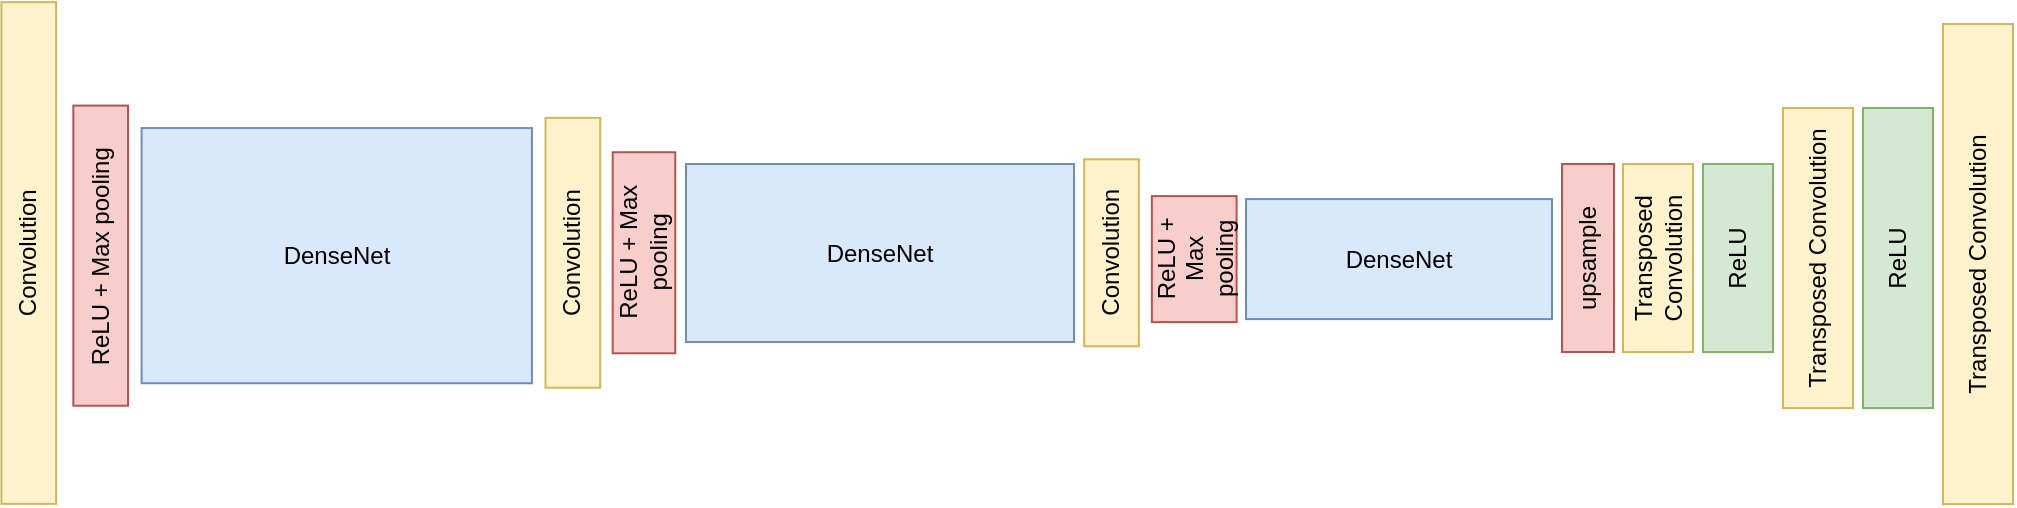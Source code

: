 <mxfile version="13.6.2" type="device"><diagram id="tsX4I9zio788OzQGE9cT" name="Page-1"><mxGraphModel dx="2368" dy="1904" grid="0" gridSize="10" guides="1" tooltips="1" connect="1" arrows="1" fold="1" page="1" pageScale="1" pageWidth="850" pageHeight="1100" math="0" shadow="0"><root><mxCell id="0"/><mxCell id="1" parent="0"/><mxCell id="qqnH8h9z3eJDxuLalcv8-14" value="DenseNet" style="rounded=0;whiteSpace=wrap;html=1;fillColor=#dae8fc;strokeColor=#6c8ebf;" parent="1" vertex="1"><mxGeometry x="104.81" y="83.024" width="195.158" height="127.598" as="geometry"/></mxCell><mxCell id="qqnH8h9z3eJDxuLalcv8-27" value="Convolution" style="rounded=0;whiteSpace=wrap;html=1;rotation=-90;fillColor=#fff2cc;strokeColor=#d6b656;" parent="1" vertex="1"><mxGeometry x="-77.039" y="131.825" width="250.844" height="27.35" as="geometry"/></mxCell><mxCell id="qqnH8h9z3eJDxuLalcv8-28" value="ReLU + Max pooling" style="rounded=0;whiteSpace=wrap;html=1;rotation=-90;fillColor=#f8cecc;strokeColor=#b85450;" parent="1" vertex="1"><mxGeometry x="9.301" y="133.148" width="150.064" height="27.35" as="geometry"/></mxCell><mxCell id="qqnH8h9z3eJDxuLalcv8-33" value="Convolution" style="rounded=0;whiteSpace=wrap;html=1;rotation=-90;fillColor=#fff2cc;strokeColor=#d6b656;" parent="1" vertex="1"><mxGeometry x="252.96" y="131.71" width="134.92" height="27.35" as="geometry"/></mxCell><mxCell id="qqnH8h9z3eJDxuLalcv8-34" value="ReLU + Max pooling" style="rounded=0;whiteSpace=wrap;html=1;rotation=-90;fillColor=#f8cecc;strokeColor=#b85450;" parent="1" vertex="1"><mxGeometry x="305.73" y="129.74" width="100.53" height="31.29" as="geometry"/></mxCell><mxCell id="qqnH8h9z3eJDxuLalcv8-35" value="DenseNet" style="rounded=0;whiteSpace=wrap;html=1;fillColor=#dae8fc;strokeColor=#6c8ebf;" parent="1" vertex="1"><mxGeometry x="377" y="101" width="194" height="89" as="geometry"/></mxCell><mxCell id="qqnH8h9z3eJDxuLalcv8-36" value="Convolution" style="rounded=0;whiteSpace=wrap;html=1;rotation=-90;fillColor=#fff2cc;strokeColor=#d6b656;" parent="1" vertex="1"><mxGeometry x="543" y="131.71" width="93.5" height="27.35" as="geometry"/></mxCell><mxCell id="qqnH8h9z3eJDxuLalcv8-37" value="ReLU + Max pooling" style="rounded=0;whiteSpace=wrap;html=1;rotation=-90;fillColor=#f8cecc;strokeColor=#b85450;" parent="1" vertex="1"><mxGeometry x="599.61" y="127.36" width="63" height="42.38" as="geometry"/></mxCell><mxCell id="qqnH8h9z3eJDxuLalcv8-39" value="DenseNet" style="rounded=0;whiteSpace=wrap;html=1;fillColor=#dae8fc;strokeColor=#6c8ebf;" parent="1" vertex="1"><mxGeometry x="657" y="118.55" width="153" height="60" as="geometry"/></mxCell><mxCell id="PT5fY0IY0Vj-hQYYh_XT-7" value="" style="group" vertex="1" connectable="0" parent="1"><mxGeometry x="815" y="31" width="225.5" height="240" as="geometry"/></mxCell><mxCell id="PT5fY0IY0Vj-hQYYh_XT-1" value="upsample" style="rounded=0;whiteSpace=wrap;html=1;fillColor=#f8cecc;strokeColor=#b85450;rotation=-90;" vertex="1" parent="PT5fY0IY0Vj-hQYYh_XT-7"><mxGeometry x="-34" y="104" width="94" height="26" as="geometry"/></mxCell><mxCell id="PT5fY0IY0Vj-hQYYh_XT-2" value="Transposed Convolution" style="rounded=0;whiteSpace=wrap;html=1;fillColor=#fff2cc;strokeColor=#d6b656;rotation=-90;" vertex="1" parent="PT5fY0IY0Vj-hQYYh_XT-7"><mxGeometry x="1" y="99.5" width="94" height="35" as="geometry"/></mxCell><mxCell id="PT5fY0IY0Vj-hQYYh_XT-3" value="ReLU" style="rounded=0;whiteSpace=wrap;html=1;fillColor=#d5e8d4;strokeColor=#82b366;rotation=-90;" vertex="1" parent="PT5fY0IY0Vj-hQYYh_XT-7"><mxGeometry x="41" y="99.5" width="94" height="35" as="geometry"/></mxCell><mxCell id="PT5fY0IY0Vj-hQYYh_XT-4" value="Transposed Convolution" style="rounded=0;whiteSpace=wrap;html=1;fillColor=#fff2cc;strokeColor=#d6b656;rotation=-90;" vertex="1" parent="PT5fY0IY0Vj-hQYYh_XT-7"><mxGeometry x="53" y="99.5" width="150" height="35" as="geometry"/></mxCell><mxCell id="PT5fY0IY0Vj-hQYYh_XT-5" value="ReLU" style="rounded=0;whiteSpace=wrap;html=1;fillColor=#d5e8d4;strokeColor=#82b366;rotation=-90;" vertex="1" parent="PT5fY0IY0Vj-hQYYh_XT-7"><mxGeometry x="93" y="99.5" width="150" height="35" as="geometry"/></mxCell><mxCell id="PT5fY0IY0Vj-hQYYh_XT-6" value="Transposed Convolution" style="rounded=0;whiteSpace=wrap;html=1;fillColor=#fff2cc;strokeColor=#d6b656;rotation=-90;" vertex="1" parent="PT5fY0IY0Vj-hQYYh_XT-7"><mxGeometry x="88" y="102.5" width="240" height="35" as="geometry"/></mxCell></root></mxGraphModel></diagram></mxfile>
